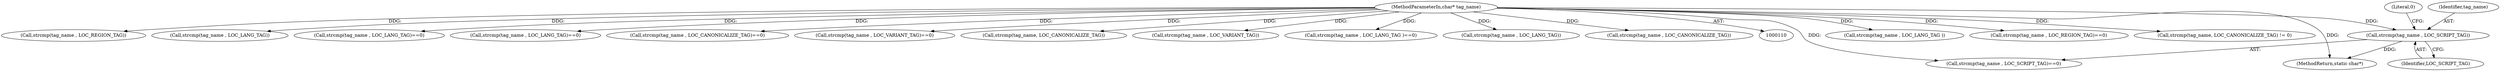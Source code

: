 digraph "0_php-src_97eff7eb57fc2320c267a949cffd622c38712484?w=1_22@API" {
"1000246" [label="(Call,strcmp(tag_name , LOC_SCRIPT_TAG))"];
"1000112" [label="(MethodParameterIn,char* tag_name)"];
"1000261" [label="(Call,strcmp(tag_name , LOC_LANG_TAG ))"];
"1000275" [label="(Call,strcmp(tag_name , LOC_REGION_TAG)==0)"];
"1000145" [label="(Call,strcmp(tag_name, LOC_CANONICALIZE_TAG) != 0)"];
"1000276" [label="(Call,strcmp(tag_name , LOC_REGION_TAG))"];
"1000163" [label="(Call,strcmp(tag_name , LOC_LANG_TAG))"];
"1000162" [label="(Call,strcmp(tag_name , LOC_LANG_TAG)==0)"];
"1000386" [label="(MethodReturn,static char*)"];
"1000181" [label="(Call,strcmp(tag_name , LOC_LANG_TAG)==0)"];
"1000247" [label="(Identifier,tag_name)"];
"1000305" [label="(Call,strcmp(tag_name , LOC_CANONICALIZE_TAG)==0)"];
"1000246" [label="(Call,strcmp(tag_name , LOC_SCRIPT_TAG))"];
"1000290" [label="(Call,strcmp(tag_name , LOC_VARIANT_TAG)==0)"];
"1000112" [label="(MethodParameterIn,char* tag_name)"];
"1000248" [label="(Identifier,LOC_SCRIPT_TAG)"];
"1000146" [label="(Call,strcmp(tag_name, LOC_CANONICALIZE_TAG))"];
"1000291" [label="(Call,strcmp(tag_name , LOC_VARIANT_TAG))"];
"1000245" [label="(Call,strcmp(tag_name , LOC_SCRIPT_TAG)==0)"];
"1000260" [label="(Call,strcmp(tag_name , LOC_LANG_TAG )==0)"];
"1000182" [label="(Call,strcmp(tag_name , LOC_LANG_TAG))"];
"1000306" [label="(Call,strcmp(tag_name , LOC_CANONICALIZE_TAG))"];
"1000249" [label="(Literal,0)"];
"1000246" -> "1000245"  [label="AST: "];
"1000246" -> "1000248"  [label="CFG: "];
"1000247" -> "1000246"  [label="AST: "];
"1000248" -> "1000246"  [label="AST: "];
"1000249" -> "1000246"  [label="CFG: "];
"1000246" -> "1000386"  [label="DDG: "];
"1000112" -> "1000246"  [label="DDG: "];
"1000112" -> "1000110"  [label="AST: "];
"1000112" -> "1000386"  [label="DDG: "];
"1000112" -> "1000145"  [label="DDG: "];
"1000112" -> "1000146"  [label="DDG: "];
"1000112" -> "1000162"  [label="DDG: "];
"1000112" -> "1000163"  [label="DDG: "];
"1000112" -> "1000181"  [label="DDG: "];
"1000112" -> "1000182"  [label="DDG: "];
"1000112" -> "1000245"  [label="DDG: "];
"1000112" -> "1000260"  [label="DDG: "];
"1000112" -> "1000261"  [label="DDG: "];
"1000112" -> "1000275"  [label="DDG: "];
"1000112" -> "1000276"  [label="DDG: "];
"1000112" -> "1000290"  [label="DDG: "];
"1000112" -> "1000291"  [label="DDG: "];
"1000112" -> "1000305"  [label="DDG: "];
"1000112" -> "1000306"  [label="DDG: "];
}
